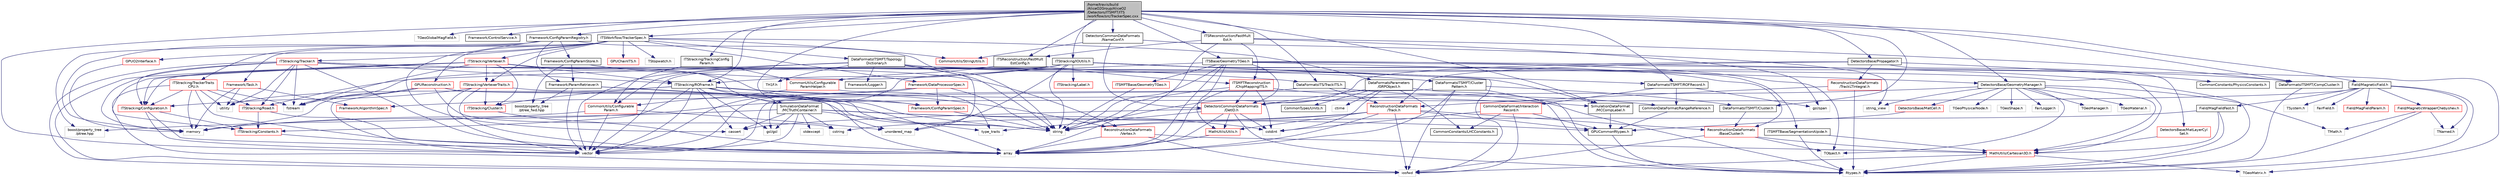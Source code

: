 digraph "/home/travis/build/AliceO2Group/AliceO2/Detectors/ITSMFT/ITS/workflow/src/TrackerSpec.cxx"
{
 // INTERACTIVE_SVG=YES
  bgcolor="transparent";
  edge [fontname="Helvetica",fontsize="10",labelfontname="Helvetica",labelfontsize="10"];
  node [fontname="Helvetica",fontsize="10",shape=record];
  Node0 [label="/home/travis/build\l/AliceO2Group/AliceO2\l/Detectors/ITSMFT/ITS\l/workflow/src/TrackerSpec.cxx",height=0.2,width=0.4,color="black", fillcolor="grey75", style="filled", fontcolor="black"];
  Node0 -> Node1 [color="midnightblue",fontsize="10",style="solid",fontname="Helvetica"];
  Node1 [label="vector",height=0.2,width=0.4,color="grey75"];
  Node0 -> Node2 [color="midnightblue",fontsize="10",style="solid",fontname="Helvetica"];
  Node2 [label="TGeoGlobalMagField.h",height=0.2,width=0.4,color="grey75"];
  Node0 -> Node3 [color="midnightblue",fontsize="10",style="solid",fontname="Helvetica"];
  Node3 [label="Framework/ControlService.h",height=0.2,width=0.4,color="black",URL="$d2/d43/ControlService_8h.html"];
  Node0 -> Node4 [color="midnightblue",fontsize="10",style="solid",fontname="Helvetica"];
  Node4 [label="Framework/ConfigParamRegistry.h",height=0.2,width=0.4,color="black",URL="$de/dc6/ConfigParamRegistry_8h.html"];
  Node4 -> Node5 [color="midnightblue",fontsize="10",style="solid",fontname="Helvetica"];
  Node5 [label="Framework/ParamRetriever.h",height=0.2,width=0.4,color="black",URL="$df/d72/ParamRetriever_8h.html"];
  Node5 -> Node6 [color="midnightblue",fontsize="10",style="solid",fontname="Helvetica"];
  Node6 [label="Framework/ConfigParamSpec.h",height=0.2,width=0.4,color="red",URL="$d0/d1c/ConfigParamSpec_8h.html"];
  Node6 -> Node16 [color="midnightblue",fontsize="10",style="solid",fontname="Helvetica"];
  Node16 [label="string",height=0.2,width=0.4,color="grey75"];
  Node5 -> Node17 [color="midnightblue",fontsize="10",style="solid",fontname="Helvetica"];
  Node17 [label="boost/property_tree\l/ptree_fwd.hpp",height=0.2,width=0.4,color="grey75"];
  Node5 -> Node16 [color="midnightblue",fontsize="10",style="solid",fontname="Helvetica"];
  Node5 -> Node1 [color="midnightblue",fontsize="10",style="solid",fontname="Helvetica"];
  Node4 -> Node18 [color="midnightblue",fontsize="10",style="solid",fontname="Helvetica"];
  Node18 [label="Framework/ConfigParamStore.h",height=0.2,width=0.4,color="black",URL="$dd/daf/ConfigParamStore_8h.html"];
  Node18 -> Node5 [color="midnightblue",fontsize="10",style="solid",fontname="Helvetica"];
  Node18 -> Node6 [color="midnightblue",fontsize="10",style="solid",fontname="Helvetica"];
  Node18 -> Node17 [color="midnightblue",fontsize="10",style="solid",fontname="Helvetica"];
  Node4 -> Node19 [color="midnightblue",fontsize="10",style="solid",fontname="Helvetica"];
  Node19 [label="boost/property_tree\l/ptree.hpp",height=0.2,width=0.4,color="grey75"];
  Node4 -> Node20 [color="midnightblue",fontsize="10",style="solid",fontname="Helvetica"];
  Node20 [label="memory",height=0.2,width=0.4,color="grey75"];
  Node4 -> Node16 [color="midnightblue",fontsize="10",style="solid",fontname="Helvetica"];
  Node4 -> Node21 [color="midnightblue",fontsize="10",style="solid",fontname="Helvetica"];
  Node21 [label="cassert",height=0.2,width=0.4,color="grey75"];
  Node0 -> Node22 [color="midnightblue",fontsize="10",style="solid",fontname="Helvetica"];
  Node22 [label="ITSWorkflow/TrackerSpec.h",height=0.2,width=0.4,color="black",URL="$de/d90/ITSMFT_2ITS_2workflow_2include_2ITSWorkflow_2TrackerSpec_8h.html"];
  Node22 -> Node23 [color="midnightblue",fontsize="10",style="solid",fontname="Helvetica"];
  Node23 [label="DataFormatsParameters\l/GRPObject.h",height=0.2,width=0.4,color="black",URL="$de/d28/GRPObject_8h.html",tooltip="Header of the General Run Parameters object. "];
  Node23 -> Node24 [color="midnightblue",fontsize="10",style="solid",fontname="Helvetica"];
  Node24 [label="Rtypes.h",height=0.2,width=0.4,color="grey75"];
  Node23 -> Node10 [color="midnightblue",fontsize="10",style="solid",fontname="Helvetica"];
  Node10 [label="cstdint",height=0.2,width=0.4,color="grey75"];
  Node23 -> Node25 [color="midnightblue",fontsize="10",style="solid",fontname="Helvetica"];
  Node25 [label="ctime",height=0.2,width=0.4,color="grey75"];
  Node23 -> Node26 [color="midnightblue",fontsize="10",style="solid",fontname="Helvetica"];
  Node26 [label="CommonConstants/LHCConstants.h",height=0.2,width=0.4,color="black",URL="$d4/dc6/LHCConstants_8h.html",tooltip="Header to collect LHC related constants. "];
  Node23 -> Node27 [color="midnightblue",fontsize="10",style="solid",fontname="Helvetica"];
  Node27 [label="CommonTypes/Units.h",height=0.2,width=0.4,color="black",URL="$da/d58/Units_8h.html",tooltip="Header to collect definitions for different units. "];
  Node23 -> Node28 [color="midnightblue",fontsize="10",style="solid",fontname="Helvetica"];
  Node28 [label="DetectorsCommonDataFormats\l/DetID.h",height=0.2,width=0.4,color="red",URL="$d6/d31/DetID_8h.html"];
  Node28 -> Node24 [color="midnightblue",fontsize="10",style="solid",fontname="Helvetica"];
  Node28 -> Node29 [color="midnightblue",fontsize="10",style="solid",fontname="Helvetica"];
  Node29 [label="array",height=0.2,width=0.4,color="grey75"];
  Node28 -> Node21 [color="midnightblue",fontsize="10",style="solid",fontname="Helvetica"];
  Node28 -> Node10 [color="midnightblue",fontsize="10",style="solid",fontname="Helvetica"];
  Node28 -> Node8 [color="midnightblue",fontsize="10",style="solid",fontname="Helvetica"];
  Node8 [label="type_traits",height=0.2,width=0.4,color="grey75"];
  Node28 -> Node31 [color="midnightblue",fontsize="10",style="solid",fontname="Helvetica"];
  Node31 [label="MathUtils/Utils.h",height=0.2,width=0.4,color="red",URL="$d9/d52/Common_2MathUtils_2include_2MathUtils_2Utils_8h.html"];
  Node31 -> Node29 [color="midnightblue",fontsize="10",style="solid",fontname="Helvetica"];
  Node22 -> Node39 [color="midnightblue",fontsize="10",style="solid",fontname="Helvetica"];
  Node39 [label="DataFormatsITSMFT/Topology\lDictionary.h",height=0.2,width=0.4,color="black",URL="$d1/d08/TopologyDictionary_8h.html",tooltip="Definition of the ClusterTopology class. "];
  Node39 -> Node40 [color="midnightblue",fontsize="10",style="solid",fontname="Helvetica"];
  Node40 [label="DataFormatsITSMFT/Cluster\lPattern.h",height=0.2,width=0.4,color="black",URL="$de/dc1/ClusterPattern_8h.html"];
  Node40 -> Node24 [color="midnightblue",fontsize="10",style="solid",fontname="Helvetica"];
  Node40 -> Node29 [color="midnightblue",fontsize="10",style="solid",fontname="Helvetica"];
  Node40 -> Node13 [color="midnightblue",fontsize="10",style="solid",fontname="Helvetica"];
  Node13 [label="iosfwd",height=0.2,width=0.4,color="grey75"];
  Node40 -> Node41 [color="midnightblue",fontsize="10",style="solid",fontname="Helvetica"];
  Node41 [label="gsl/gsl",height=0.2,width=0.4,color="grey75"];
  Node40 -> Node42 [color="midnightblue",fontsize="10",style="solid",fontname="Helvetica"];
  Node42 [label="DataFormatsITSMFT/Cluster.h",height=0.2,width=0.4,color="black",URL="$d1/d62/DataFormats_2Detectors_2ITSMFT_2common_2include_2DataFormatsITSMFT_2Cluster_8h.html"];
  Node42 -> Node43 [color="midnightblue",fontsize="10",style="solid",fontname="Helvetica"];
  Node43 [label="ReconstructionDataFormats\l/BaseCluster.h",height=0.2,width=0.4,color="red",URL="$d4/de2/BaseCluster_8h.html"];
  Node43 -> Node44 [color="midnightblue",fontsize="10",style="solid",fontname="Helvetica"];
  Node44 [label="TObject.h",height=0.2,width=0.4,color="grey75"];
  Node43 -> Node13 [color="midnightblue",fontsize="10",style="solid",fontname="Helvetica"];
  Node43 -> Node52 [color="midnightblue",fontsize="10",style="solid",fontname="Helvetica"];
  Node52 [label="MathUtils/Cartesian3D.h",height=0.2,width=0.4,color="red",URL="$dd/d76/Cartesian3D_8h.html"];
  Node52 -> Node24 [color="midnightblue",fontsize="10",style="solid",fontname="Helvetica"];
  Node52 -> Node58 [color="midnightblue",fontsize="10",style="solid",fontname="Helvetica"];
  Node58 [label="TGeoMatrix.h",height=0.2,width=0.4,color="grey75"];
  Node52 -> Node13 [color="midnightblue",fontsize="10",style="solid",fontname="Helvetica"];
  Node39 -> Node62 [color="midnightblue",fontsize="10",style="solid",fontname="Helvetica"];
  Node62 [label="Framework/Logger.h",height=0.2,width=0.4,color="black",URL="$dd/da4/Logger_8h.html"];
  Node39 -> Node63 [color="midnightblue",fontsize="10",style="solid",fontname="Helvetica"];
  Node63 [label="fstream",height=0.2,width=0.4,color="grey75"];
  Node39 -> Node16 [color="midnightblue",fontsize="10",style="solid",fontname="Helvetica"];
  Node39 -> Node64 [color="midnightblue",fontsize="10",style="solid",fontname="Helvetica"];
  Node64 [label="unordered_map",height=0.2,width=0.4,color="grey75"];
  Node39 -> Node1 [color="midnightblue",fontsize="10",style="solid",fontname="Helvetica"];
  Node39 -> Node52 [color="midnightblue",fontsize="10",style="solid",fontname="Helvetica"];
  Node39 -> Node65 [color="midnightblue",fontsize="10",style="solid",fontname="Helvetica"];
  Node65 [label="DataFormatsITSMFT/CompCluster.h",height=0.2,width=0.4,color="black",URL="$df/de4/CompCluster_8h.html",tooltip="Definition of the ITSMFT compact cluster. "];
  Node65 -> Node24 [color="midnightblue",fontsize="10",style="solid",fontname="Helvetica"];
  Node39 -> Node66 [color="midnightblue",fontsize="10",style="solid",fontname="Helvetica"];
  Node66 [label="TH1F.h",height=0.2,width=0.4,color="grey75"];
  Node22 -> Node67 [color="midnightblue",fontsize="10",style="solid",fontname="Helvetica"];
  Node67 [label="Framework/DataProcessorSpec.h",height=0.2,width=0.4,color="red",URL="$d0/df4/DataProcessorSpec_8h.html"];
  Node67 -> Node68 [color="midnightblue",fontsize="10",style="solid",fontname="Helvetica"];
  Node68 [label="Framework/AlgorithmSpec.h",height=0.2,width=0.4,color="red",URL="$d0/d14/AlgorithmSpec_8h.html"];
  Node67 -> Node6 [color="midnightblue",fontsize="10",style="solid",fontname="Helvetica"];
  Node67 -> Node16 [color="midnightblue",fontsize="10",style="solid",fontname="Helvetica"];
  Node67 -> Node1 [color="midnightblue",fontsize="10",style="solid",fontname="Helvetica"];
  Node22 -> Node164 [color="midnightblue",fontsize="10",style="solid",fontname="Helvetica"];
  Node164 [label="Framework/Task.h",height=0.2,width=0.4,color="red",URL="$df/d4f/Task_8h.html"];
  Node164 -> Node68 [color="midnightblue",fontsize="10",style="solid",fontname="Helvetica"];
  Node164 -> Node91 [color="midnightblue",fontsize="10",style="solid",fontname="Helvetica"];
  Node91 [label="utility",height=0.2,width=0.4,color="grey75"];
  Node164 -> Node20 [color="midnightblue",fontsize="10",style="solid",fontname="Helvetica"];
  Node22 -> Node169 [color="midnightblue",fontsize="10",style="solid",fontname="Helvetica"];
  Node169 [label="ITStracking/Tracker.h",height=0.2,width=0.4,color="red",URL="$d7/da0/ITSMFT_2ITS_2tracking_2include_2ITStracking_2Tracker_8h.html"];
  Node169 -> Node29 [color="midnightblue",fontsize="10",style="solid",fontname="Helvetica"];
  Node169 -> Node63 [color="midnightblue",fontsize="10",style="solid",fontname="Helvetica"];
  Node169 -> Node13 [color="midnightblue",fontsize="10",style="solid",fontname="Helvetica"];
  Node169 -> Node20 [color="midnightblue",fontsize="10",style="solid",fontname="Helvetica"];
  Node169 -> Node91 [color="midnightblue",fontsize="10",style="solid",fontname="Helvetica"];
  Node169 -> Node170 [color="midnightblue",fontsize="10",style="solid",fontname="Helvetica"];
  Node170 [label="ITStracking/Configuration.h",height=0.2,width=0.4,color="red",URL="$d3/d59/Configuration_8h.html"];
  Node170 -> Node29 [color="midnightblue",fontsize="10",style="solid",fontname="Helvetica"];
  Node170 -> Node1 [color="midnightblue",fontsize="10",style="solid",fontname="Helvetica"];
  Node170 -> Node171 [color="midnightblue",fontsize="10",style="solid",fontname="Helvetica"];
  Node171 [label="ITStracking/Constants.h",height=0.2,width=0.4,color="red",URL="$d0/d86/Detectors_2ITSMFT_2ITS_2tracking_2include_2ITStracking_2Constants_8h.html"];
  Node171 -> Node1 [color="midnightblue",fontsize="10",style="solid",fontname="Helvetica"];
  Node169 -> Node173 [color="midnightblue",fontsize="10",style="solid",fontname="Helvetica"];
  Node173 [label="ITStracking/ROframe.h",height=0.2,width=0.4,color="black",URL="$dc/d8d/ITS_2tracking_2include_2ITStracking_2ROframe_8h.html"];
  Node173 -> Node29 [color="midnightblue",fontsize="10",style="solid",fontname="Helvetica"];
  Node173 -> Node1 [color="midnightblue",fontsize="10",style="solid",fontname="Helvetica"];
  Node173 -> Node91 [color="midnightblue",fontsize="10",style="solid",fontname="Helvetica"];
  Node173 -> Node21 [color="midnightblue",fontsize="10",style="solid",fontname="Helvetica"];
  Node173 -> Node41 [color="midnightblue",fontsize="10",style="solid",fontname="Helvetica"];
  Node173 -> Node174 [color="midnightblue",fontsize="10",style="solid",fontname="Helvetica"];
  Node174 [label="ITStracking/Cluster.h",height=0.2,width=0.4,color="red",URL="$da/d7f/Detectors_2ITSMFT_2ITS_2tracking_2include_2ITStracking_2Cluster_8h.html"];
  Node174 -> Node29 [color="midnightblue",fontsize="10",style="solid",fontname="Helvetica"];
  Node173 -> Node171 [color="midnightblue",fontsize="10",style="solid",fontname="Helvetica"];
  Node173 -> Node177 [color="midnightblue",fontsize="10",style="solid",fontname="Helvetica"];
  Node177 [label="ReconstructionDataFormats\l/Vertex.h",height=0.2,width=0.4,color="red",URL="$d3/d6f/DataFormats_2Reconstruction_2include_2ReconstructionDataFormats_2Vertex_8h.html"];
  Node177 -> Node52 [color="midnightblue",fontsize="10",style="solid",fontname="Helvetica"];
  Node177 -> Node29 [color="midnightblue",fontsize="10",style="solid",fontname="Helvetica"];
  Node177 -> Node13 [color="midnightblue",fontsize="10",style="solid",fontname="Helvetica"];
  Node173 -> Node179 [color="midnightblue",fontsize="10",style="solid",fontname="Helvetica"];
  Node179 [label="SimulationDataFormat\l/MCCompLabel.h",height=0.2,width=0.4,color="black",URL="$d7/dcd/MCCompLabel_8h.html"];
  Node179 -> Node51 [color="midnightblue",fontsize="10",style="solid",fontname="Helvetica"];
  Node51 [label="GPUCommonRtypes.h",height=0.2,width=0.4,color="black",URL="$d2/d45/GPUCommonRtypes_8h.html"];
  Node51 -> Node24 [color="midnightblue",fontsize="10",style="solid",fontname="Helvetica"];
  Node173 -> Node180 [color="midnightblue",fontsize="10",style="solid",fontname="Helvetica"];
  Node180 [label="SimulationDataFormat\l/MCTruthContainer.h",height=0.2,width=0.4,color="black",URL="$db/d14/MCTruthContainer_8h.html",tooltip="Definition of a container to keep Monte Carlo truth external to simulation objects. "];
  Node180 -> Node51 [color="midnightblue",fontsize="10",style="solid",fontname="Helvetica"];
  Node180 -> Node10 [color="midnightblue",fontsize="10",style="solid",fontname="Helvetica"];
  Node180 -> Node21 [color="midnightblue",fontsize="10",style="solid",fontname="Helvetica"];
  Node180 -> Node12 [color="midnightblue",fontsize="10",style="solid",fontname="Helvetica"];
  Node12 [label="stdexcept",height=0.2,width=0.4,color="grey75"];
  Node180 -> Node41 [color="midnightblue",fontsize="10",style="solid",fontname="Helvetica"];
  Node180 -> Node8 [color="midnightblue",fontsize="10",style="solid",fontname="Helvetica"];
  Node180 -> Node9 [color="midnightblue",fontsize="10",style="solid",fontname="Helvetica"];
  Node9 [label="cstring",height=0.2,width=0.4,color="grey75"];
  Node180 -> Node20 [color="midnightblue",fontsize="10",style="solid",fontname="Helvetica"];
  Node180 -> Node1 [color="midnightblue",fontsize="10",style="solid",fontname="Helvetica"];
  Node169 -> Node183 [color="midnightblue",fontsize="10",style="solid",fontname="Helvetica"];
  Node183 [label="ITStracking/Road.h",height=0.2,width=0.4,color="red",URL="$d4/d5a/ITS_2tracking_2include_2ITStracking_2Road_8h.html"];
  Node183 -> Node29 [color="midnightblue",fontsize="10",style="solid",fontname="Helvetica"];
  Node183 -> Node171 [color="midnightblue",fontsize="10",style="solid",fontname="Helvetica"];
  Node169 -> Node185 [color="midnightblue",fontsize="10",style="solid",fontname="Helvetica"];
  Node185 [label="DataFormatsITS/TrackITS.h",height=0.2,width=0.4,color="black",URL="$d1/d71/TrackITS_8h.html",tooltip="Definition of the ITS track. "];
  Node185 -> Node1 [color="midnightblue",fontsize="10",style="solid",fontname="Helvetica"];
  Node185 -> Node186 [color="midnightblue",fontsize="10",style="solid",fontname="Helvetica"];
  Node186 [label="ReconstructionDataFormats\l/Track.h",height=0.2,width=0.4,color="red",URL="$d7/d8b/DataFormats_2Reconstruction_2include_2ReconstructionDataFormats_2Track_8h.html"];
  Node186 -> Node51 [color="midnightblue",fontsize="10",style="solid",fontname="Helvetica"];
  Node186 -> Node29 [color="midnightblue",fontsize="10",style="solid",fontname="Helvetica"];
  Node186 -> Node9 [color="midnightblue",fontsize="10",style="solid",fontname="Helvetica"];
  Node186 -> Node13 [color="midnightblue",fontsize="10",style="solid",fontname="Helvetica"];
  Node186 -> Node43 [color="midnightblue",fontsize="10",style="solid",fontname="Helvetica"];
  Node186 -> Node16 [color="midnightblue",fontsize="10",style="solid",fontname="Helvetica"];
  Node186 -> Node31 [color="midnightblue",fontsize="10",style="solid",fontname="Helvetica"];
  Node185 -> Node189 [color="midnightblue",fontsize="10",style="solid",fontname="Helvetica"];
  Node189 [label="CommonDataFormat/RangeReference.h",height=0.2,width=0.4,color="black",URL="$de/d64/RangeReference_8h.html",tooltip="Class to refer to the 1st entry and N elements of some group in the continuous container. "];
  Node189 -> Node51 [color="midnightblue",fontsize="10",style="solid",fontname="Helvetica"];
  Node169 -> Node179 [color="midnightblue",fontsize="10",style="solid",fontname="Helvetica"];
  Node22 -> Node190 [color="midnightblue",fontsize="10",style="solid",fontname="Helvetica"];
  Node190 [label="ITStracking/TrackerTraits\lCPU.h",height=0.2,width=0.4,color="red",URL="$de/dbc/TrackerTraitsCPU_8h.html"];
  Node190 -> Node29 [color="midnightblue",fontsize="10",style="solid",fontname="Helvetica"];
  Node190 -> Node63 [color="midnightblue",fontsize="10",style="solid",fontname="Helvetica"];
  Node190 -> Node13 [color="midnightblue",fontsize="10",style="solid",fontname="Helvetica"];
  Node190 -> Node20 [color="midnightblue",fontsize="10",style="solid",fontname="Helvetica"];
  Node190 -> Node91 [color="midnightblue",fontsize="10",style="solid",fontname="Helvetica"];
  Node190 -> Node170 [color="midnightblue",fontsize="10",style="solid",fontname="Helvetica"];
  Node190 -> Node183 [color="midnightblue",fontsize="10",style="solid",fontname="Helvetica"];
  Node22 -> Node192 [color="midnightblue",fontsize="10",style="solid",fontname="Helvetica"];
  Node192 [label="ITStracking/Vertexer.h",height=0.2,width=0.4,color="red",URL="$de/d9b/Vertexer_8h.html"];
  Node192 -> Node63 [color="midnightblue",fontsize="10",style="solid",fontname="Helvetica"];
  Node192 -> Node29 [color="midnightblue",fontsize="10",style="solid",fontname="Helvetica"];
  Node192 -> Node13 [color="midnightblue",fontsize="10",style="solid",fontname="Helvetica"];
  Node192 -> Node173 [color="midnightblue",fontsize="10",style="solid",fontname="Helvetica"];
  Node192 -> Node171 [color="midnightblue",fontsize="10",style="solid",fontname="Helvetica"];
  Node192 -> Node170 [color="midnightblue",fontsize="10",style="solid",fontname="Helvetica"];
  Node192 -> Node193 [color="midnightblue",fontsize="10",style="solid",fontname="Helvetica"];
  Node193 [label="ITStracking/VertexerTraits.h",height=0.2,width=0.4,color="red",URL="$d2/dd6/VertexerTraits_8h.html",tooltip="Class to compute the primary vertex in ITS from tracklets. "];
  Node193 -> Node29 [color="midnightblue",fontsize="10",style="solid",fontname="Helvetica"];
  Node193 -> Node16 [color="midnightblue",fontsize="10",style="solid",fontname="Helvetica"];
  Node193 -> Node1 [color="midnightblue",fontsize="10",style="solid",fontname="Helvetica"];
  Node193 -> Node174 [color="midnightblue",fontsize="10",style="solid",fontname="Helvetica"];
  Node193 -> Node170 [color="midnightblue",fontsize="10",style="solid",fontname="Helvetica"];
  Node192 -> Node177 [color="midnightblue",fontsize="10",style="solid",fontname="Helvetica"];
  Node192 -> Node174 [color="midnightblue",fontsize="10",style="solid",fontname="Helvetica"];
  Node22 -> Node193 [color="midnightblue",fontsize="10",style="solid",fontname="Helvetica"];
  Node22 -> Node195 [color="midnightblue",fontsize="10",style="solid",fontname="Helvetica"];
  Node195 [label="GPUO2Interface.h",height=0.2,width=0.4,color="red",URL="$dc/dae/GPUO2Interface_8h.html"];
  Node195 -> Node20 [color="midnightblue",fontsize="10",style="solid",fontname="Helvetica"];
  Node22 -> Node197 [color="midnightblue",fontsize="10",style="solid",fontname="Helvetica"];
  Node197 [label="GPUReconstruction.h",height=0.2,width=0.4,color="red",URL="$d2/de8/GPUReconstruction_8h.html"];
  Node197 -> Node9 [color="midnightblue",fontsize="10",style="solid",fontname="Helvetica"];
  Node197 -> Node16 [color="midnightblue",fontsize="10",style="solid",fontname="Helvetica"];
  Node197 -> Node20 [color="midnightblue",fontsize="10",style="solid",fontname="Helvetica"];
  Node197 -> Node63 [color="midnightblue",fontsize="10",style="solid",fontname="Helvetica"];
  Node197 -> Node1 [color="midnightblue",fontsize="10",style="solid",fontname="Helvetica"];
  Node197 -> Node64 [color="midnightblue",fontsize="10",style="solid",fontname="Helvetica"];
  Node22 -> Node227 [color="midnightblue",fontsize="10",style="solid",fontname="Helvetica"];
  Node227 [label="GPUChainITS.h",height=0.2,width=0.4,color="red",URL="$d9/d46/GPUChainITS_8h.html"];
  Node22 -> Node245 [color="midnightblue",fontsize="10",style="solid",fontname="Helvetica"];
  Node245 [label="CommonUtils/StringUtils.h",height=0.2,width=0.4,color="red",URL="$d4/d8f/StringUtils_8h.html"];
  Node22 -> Node246 [color="midnightblue",fontsize="10",style="solid",fontname="Helvetica"];
  Node246 [label="TStopwatch.h",height=0.2,width=0.4,color="grey75"];
  Node0 -> Node65 [color="midnightblue",fontsize="10",style="solid",fontname="Helvetica"];
  Node0 -> Node42 [color="midnightblue",fontsize="10",style="solid",fontname="Helvetica"];
  Node0 -> Node185 [color="midnightblue",fontsize="10",style="solid",fontname="Helvetica"];
  Node0 -> Node179 [color="midnightblue",fontsize="10",style="solid",fontname="Helvetica"];
  Node0 -> Node180 [color="midnightblue",fontsize="10",style="solid",fontname="Helvetica"];
  Node0 -> Node247 [color="midnightblue",fontsize="10",style="solid",fontname="Helvetica"];
  Node247 [label="DataFormatsITSMFT/ROFRecord.h",height=0.2,width=0.4,color="black",URL="$d0/dc6/ITSMFT_2common_2include_2DataFormatsITSMFT_2ROFRecord_8h.html"];
  Node247 -> Node189 [color="midnightblue",fontsize="10",style="solid",fontname="Helvetica"];
  Node247 -> Node248 [color="midnightblue",fontsize="10",style="solid",fontname="Helvetica"];
  Node248 [label="CommonDataFormat/Interaction\lRecord.h",height=0.2,width=0.4,color="red",URL="$d9/d80/InteractionRecord_8h.html"];
  Node248 -> Node51 [color="midnightblue",fontsize="10",style="solid",fontname="Helvetica"];
  Node248 -> Node13 [color="midnightblue",fontsize="10",style="solid",fontname="Helvetica"];
  Node248 -> Node10 [color="midnightblue",fontsize="10",style="solid",fontname="Helvetica"];
  Node248 -> Node26 [color="midnightblue",fontsize="10",style="solid",fontname="Helvetica"];
  Node247 -> Node81 [color="midnightblue",fontsize="10",style="solid",fontname="Helvetica"];
  Node81 [label="gsl/span",height=0.2,width=0.4,color="grey75"];
  Node0 -> Node173 [color="midnightblue",fontsize="10",style="solid",fontname="Helvetica"];
  Node0 -> Node249 [color="midnightblue",fontsize="10",style="solid",fontname="Helvetica"];
  Node249 [label="ITStracking/IOUtils.h",height=0.2,width=0.4,color="black",URL="$da/db1/ITS_2tracking_2include_2ITStracking_2IOUtils_8h.html"];
  Node249 -> Node13 [color="midnightblue",fontsize="10",style="solid",fontname="Helvetica"];
  Node249 -> Node16 [color="midnightblue",fontsize="10",style="solid",fontname="Helvetica"];
  Node249 -> Node64 [color="midnightblue",fontsize="10",style="solid",fontname="Helvetica"];
  Node249 -> Node1 [color="midnightblue",fontsize="10",style="solid",fontname="Helvetica"];
  Node249 -> Node247 [color="midnightblue",fontsize="10",style="solid",fontname="Helvetica"];
  Node249 -> Node170 [color="midnightblue",fontsize="10",style="solid",fontname="Helvetica"];
  Node249 -> Node173 [color="midnightblue",fontsize="10",style="solid",fontname="Helvetica"];
  Node249 -> Node250 [color="midnightblue",fontsize="10",style="solid",fontname="Helvetica"];
  Node250 [label="ITStracking/Label.h",height=0.2,width=0.4,color="red",URL="$d3/dc8/Label_8h.html"];
  Node249 -> Node183 [color="midnightblue",fontsize="10",style="solid",fontname="Helvetica"];
  Node249 -> Node251 [color="midnightblue",fontsize="10",style="solid",fontname="Helvetica"];
  Node251 [label="ITSMFTBase/SegmentationAlpide.h",height=0.2,width=0.4,color="black",URL="$d3/dba/SegmentationAlpide_8h.html",tooltip="Definition of the SegmentationAlpide class. "];
  Node251 -> Node24 [color="midnightblue",fontsize="10",style="solid",fontname="Helvetica"];
  Node251 -> Node52 [color="midnightblue",fontsize="10",style="solid",fontname="Helvetica"];
  Node249 -> Node43 [color="midnightblue",fontsize="10",style="solid",fontname="Helvetica"];
  Node0 -> Node252 [color="midnightblue",fontsize="10",style="solid",fontname="Helvetica"];
  Node252 [label="ITStracking/TrackingConfig\lParam.h",height=0.2,width=0.4,color="black",URL="$dd/dc5/TrackingConfigParam_8h.html"];
  Node252 -> Node253 [color="midnightblue",fontsize="10",style="solid",fontname="Helvetica"];
  Node253 [label="CommonUtils/Configurable\lParam.h",height=0.2,width=0.4,color="red",URL="$db/d2c/ConfigurableParam_8h.html"];
  Node253 -> Node1 [color="midnightblue",fontsize="10",style="solid",fontname="Helvetica"];
  Node253 -> Node64 [color="midnightblue",fontsize="10",style="solid",fontname="Helvetica"];
  Node253 -> Node19 [color="midnightblue",fontsize="10",style="solid",fontname="Helvetica"];
  Node252 -> Node254 [color="midnightblue",fontsize="10",style="solid",fontname="Helvetica"];
  Node254 [label="CommonUtils/Configurable\lParamHelper.h",height=0.2,width=0.4,color="red",URL="$da/d6b/ConfigurableParamHelper_8h.html"];
  Node254 -> Node253 [color="midnightblue",fontsize="10",style="solid",fontname="Helvetica"];
  Node254 -> Node8 [color="midnightblue",fontsize="10",style="solid",fontname="Helvetica"];
  Node0 -> Node256 [color="midnightblue",fontsize="10",style="solid",fontname="Helvetica"];
  Node256 [label="Field/MagneticField.h",height=0.2,width=0.4,color="black",URL="$db/d4b/MagneticField_8h.html",tooltip="Definition of the MagF class. "];
  Node256 -> Node257 [color="midnightblue",fontsize="10",style="solid",fontname="Helvetica"];
  Node257 [label="FairField.h",height=0.2,width=0.4,color="grey75"];
  Node256 -> Node258 [color="midnightblue",fontsize="10",style="solid",fontname="Helvetica"];
  Node258 [label="Field/MagFieldParam.h",height=0.2,width=0.4,color="red",URL="$d3/d91/MagFieldParam_8h.html",tooltip="Definition of the MagFieldParam: container for ALICE mag. field parameters. "];
  Node256 -> Node261 [color="midnightblue",fontsize="10",style="solid",fontname="Helvetica"];
  Node261 [label="Field/MagneticWrapperChebyshev.h",height=0.2,width=0.4,color="red",URL="$dd/dfb/MagneticWrapperChebyshev_8h.html"];
  Node261 -> Node262 [color="midnightblue",fontsize="10",style="solid",fontname="Helvetica"];
  Node262 [label="TMath.h",height=0.2,width=0.4,color="grey75"];
  Node261 -> Node263 [color="midnightblue",fontsize="10",style="solid",fontname="Helvetica"];
  Node263 [label="TNamed.h",height=0.2,width=0.4,color="grey75"];
  Node261 -> Node24 [color="midnightblue",fontsize="10",style="solid",fontname="Helvetica"];
  Node256 -> Node266 [color="midnightblue",fontsize="10",style="solid",fontname="Helvetica"];
  Node266 [label="Field/MagFieldFast.h",height=0.2,width=0.4,color="black",URL="$da/df4/MagFieldFast_8h.html",tooltip="Definition of the fast magnetic field parametrization MagFieldFast. "];
  Node266 -> Node24 [color="midnightblue",fontsize="10",style="solid",fontname="Helvetica"];
  Node266 -> Node16 [color="midnightblue",fontsize="10",style="solid",fontname="Helvetica"];
  Node266 -> Node52 [color="midnightblue",fontsize="10",style="solid",fontname="Helvetica"];
  Node256 -> Node267 [color="midnightblue",fontsize="10",style="solid",fontname="Helvetica"];
  Node267 [label="TSystem.h",height=0.2,width=0.4,color="grey75"];
  Node256 -> Node24 [color="midnightblue",fontsize="10",style="solid",fontname="Helvetica"];
  Node256 -> Node263 [color="midnightblue",fontsize="10",style="solid",fontname="Helvetica"];
  Node256 -> Node20 [color="midnightblue",fontsize="10",style="solid",fontname="Helvetica"];
  Node0 -> Node268 [color="midnightblue",fontsize="10",style="solid",fontname="Helvetica"];
  Node268 [label="DetectorsBase/GeometryManager.h",height=0.2,width=0.4,color="black",URL="$db/dcc/Detectors_2Base_2include_2DetectorsBase_2GeometryManager_8h.html"];
  Node268 -> Node269 [color="midnightblue",fontsize="10",style="solid",fontname="Helvetica"];
  Node269 [label="TGeoManager.h",height=0.2,width=0.4,color="grey75"];
  Node268 -> Node270 [color="midnightblue",fontsize="10",style="solid",fontname="Helvetica"];
  Node270 [label="TGeoMaterial.h",height=0.2,width=0.4,color="grey75"];
  Node268 -> Node271 [color="midnightblue",fontsize="10",style="solid",fontname="Helvetica"];
  Node271 [label="TGeoPhysicalNode.h",height=0.2,width=0.4,color="grey75"];
  Node268 -> Node272 [color="midnightblue",fontsize="10",style="solid",fontname="Helvetica"];
  Node272 [label="TGeoShape.h",height=0.2,width=0.4,color="grey75"];
  Node268 -> Node262 [color="midnightblue",fontsize="10",style="solid",fontname="Helvetica"];
  Node268 -> Node44 [color="midnightblue",fontsize="10",style="solid",fontname="Helvetica"];
  Node268 -> Node15 [color="midnightblue",fontsize="10",style="solid",fontname="Helvetica"];
  Node15 [label="string_view",height=0.2,width=0.4,color="grey75"];
  Node268 -> Node28 [color="midnightblue",fontsize="10",style="solid",fontname="Helvetica"];
  Node268 -> Node273 [color="midnightblue",fontsize="10",style="solid",fontname="Helvetica"];
  Node273 [label="FairLogger.h",height=0.2,width=0.4,color="grey75"];
  Node268 -> Node52 [color="midnightblue",fontsize="10",style="solid",fontname="Helvetica"];
  Node268 -> Node274 [color="midnightblue",fontsize="10",style="solid",fontname="Helvetica"];
  Node274 [label="DetectorsBase/MatCell.h",height=0.2,width=0.4,color="red",URL="$db/dba/MatCell_8h.html",tooltip="Declarations for material properties of the cell (voxel) "];
  Node274 -> Node51 [color="midnightblue",fontsize="10",style="solid",fontname="Helvetica"];
  Node0 -> Node275 [color="midnightblue",fontsize="10",style="solid",fontname="Helvetica"];
  Node275 [label="DetectorsBase/Propagator.h",height=0.2,width=0.4,color="black",URL="$d2/df9/Propagator_8h.html"];
  Node275 -> Node16 [color="midnightblue",fontsize="10",style="solid",fontname="Helvetica"];
  Node275 -> Node276 [color="midnightblue",fontsize="10",style="solid",fontname="Helvetica"];
  Node276 [label="CommonConstants/PhysicsConstants.h",height=0.2,width=0.4,color="black",URL="$d3/d9d/PhysicsConstants_8h.html",tooltip="Header to collect physics constants. "];
  Node275 -> Node186 [color="midnightblue",fontsize="10",style="solid",fontname="Helvetica"];
  Node275 -> Node277 [color="midnightblue",fontsize="10",style="solid",fontname="Helvetica"];
  Node277 [label="ReconstructionDataFormats\l/TrackLTIntegral.h",height=0.2,width=0.4,color="red",URL="$d6/db1/TrackLTIntegral_8h.html",tooltip="Track Length and TOF integral. "];
  Node277 -> Node24 [color="midnightblue",fontsize="10",style="solid",fontname="Helvetica"];
  Node277 -> Node186 [color="midnightblue",fontsize="10",style="solid",fontname="Helvetica"];
  Node275 -> Node279 [color="midnightblue",fontsize="10",style="solid",fontname="Helvetica"];
  Node279 [label="DetectorsBase/MatLayerCyl\lSet.h",height=0.2,width=0.4,color="red",URL="$d9/da9/MatLayerCylSet_8h.html",tooltip="Declarations for the wrapper for the set of cylindrical material layers. "];
  Node279 -> Node52 [color="midnightblue",fontsize="10",style="solid",fontname="Helvetica"];
  Node0 -> Node283 [color="midnightblue",fontsize="10",style="solid",fontname="Helvetica"];
  Node283 [label="ITSBase/GeometryTGeo.h",height=0.2,width=0.4,color="black",URL="$df/d9a/ITS_2base_2include_2ITSBase_2GeometryTGeo_8h.html"];
  Node283 -> Node58 [color="midnightblue",fontsize="10",style="solid",fontname="Helvetica"];
  Node283 -> Node44 [color="midnightblue",fontsize="10",style="solid",fontname="Helvetica"];
  Node283 -> Node29 [color="midnightblue",fontsize="10",style="solid",fontname="Helvetica"];
  Node283 -> Node16 [color="midnightblue",fontsize="10",style="solid",fontname="Helvetica"];
  Node283 -> Node1 [color="midnightblue",fontsize="10",style="solid",fontname="Helvetica"];
  Node283 -> Node268 [color="midnightblue",fontsize="10",style="solid",fontname="Helvetica"];
  Node283 -> Node28 [color="midnightblue",fontsize="10",style="solid",fontname="Helvetica"];
  Node283 -> Node284 [color="midnightblue",fontsize="10",style="solid",fontname="Helvetica"];
  Node284 [label="ITSMFTBase/GeometryTGeo.h",height=0.2,width=0.4,color="red",URL="$d0/d2d/common_2base_2include_2ITSMFTBase_2GeometryTGeo_8h.html"];
  Node284 -> Node16 [color="midnightblue",fontsize="10",style="solid",fontname="Helvetica"];
  Node283 -> Node31 [color="midnightblue",fontsize="10",style="solid",fontname="Helvetica"];
  Node283 -> Node24 [color="midnightblue",fontsize="10",style="solid",fontname="Helvetica"];
  Node0 -> Node285 [color="midnightblue",fontsize="10",style="solid",fontname="Helvetica"];
  Node285 [label="DetectorsCommonDataFormats\l/NameConf.h",height=0.2,width=0.4,color="black",URL="$d7/d61/NameConf_8h.html",tooltip="Definition of the Names Generator class. "];
  Node285 -> Node28 [color="midnightblue",fontsize="10",style="solid",fontname="Helvetica"];
  Node285 -> Node245 [color="midnightblue",fontsize="10",style="solid",fontname="Helvetica"];
  Node285 -> Node15 [color="midnightblue",fontsize="10",style="solid",fontname="Helvetica"];
  Node0 -> Node286 [color="midnightblue",fontsize="10",style="solid",fontname="Helvetica"];
  Node286 [label="ITSReconstruction/FastMult\lEstConfig.h",height=0.2,width=0.4,color="black",URL="$de/df4/FastMultEstConfig_8h.html",tooltip="Configuration parameters for ITS fast multiplicity estimator. "];
  Node286 -> Node253 [color="midnightblue",fontsize="10",style="solid",fontname="Helvetica"];
  Node286 -> Node254 [color="midnightblue",fontsize="10",style="solid",fontname="Helvetica"];
  Node286 -> Node287 [color="midnightblue",fontsize="10",style="solid",fontname="Helvetica"];
  Node287 [label="ITSMFTReconstruction\l/ChipMappingITS.h",height=0.2,width=0.4,color="red",URL="$d3/d57/ChipMappingITS_8h.html"];
  Node287 -> Node24 [color="midnightblue",fontsize="10",style="solid",fontname="Helvetica"];
  Node287 -> Node29 [color="midnightblue",fontsize="10",style="solid",fontname="Helvetica"];
  Node287 -> Node10 [color="midnightblue",fontsize="10",style="solid",fontname="Helvetica"];
  Node287 -> Node16 [color="midnightblue",fontsize="10",style="solid",fontname="Helvetica"];
  Node287 -> Node28 [color="midnightblue",fontsize="10",style="solid",fontname="Helvetica"];
  Node0 -> Node289 [color="midnightblue",fontsize="10",style="solid",fontname="Helvetica"];
  Node289 [label="ITSReconstruction/FastMult\lEst.h",height=0.2,width=0.4,color="black",URL="$d5/daa/FastMultEst_8h.html",tooltip="Fast multiplicity estimator for ITS. "];
  Node289 -> Node287 [color="midnightblue",fontsize="10",style="solid",fontname="Helvetica"];
  Node289 -> Node65 [color="midnightblue",fontsize="10",style="solid",fontname="Helvetica"];
  Node289 -> Node286 [color="midnightblue",fontsize="10",style="solid",fontname="Helvetica"];
  Node289 -> Node81 [color="midnightblue",fontsize="10",style="solid",fontname="Helvetica"];
  Node289 -> Node29 [color="midnightblue",fontsize="10",style="solid",fontname="Helvetica"];
}
